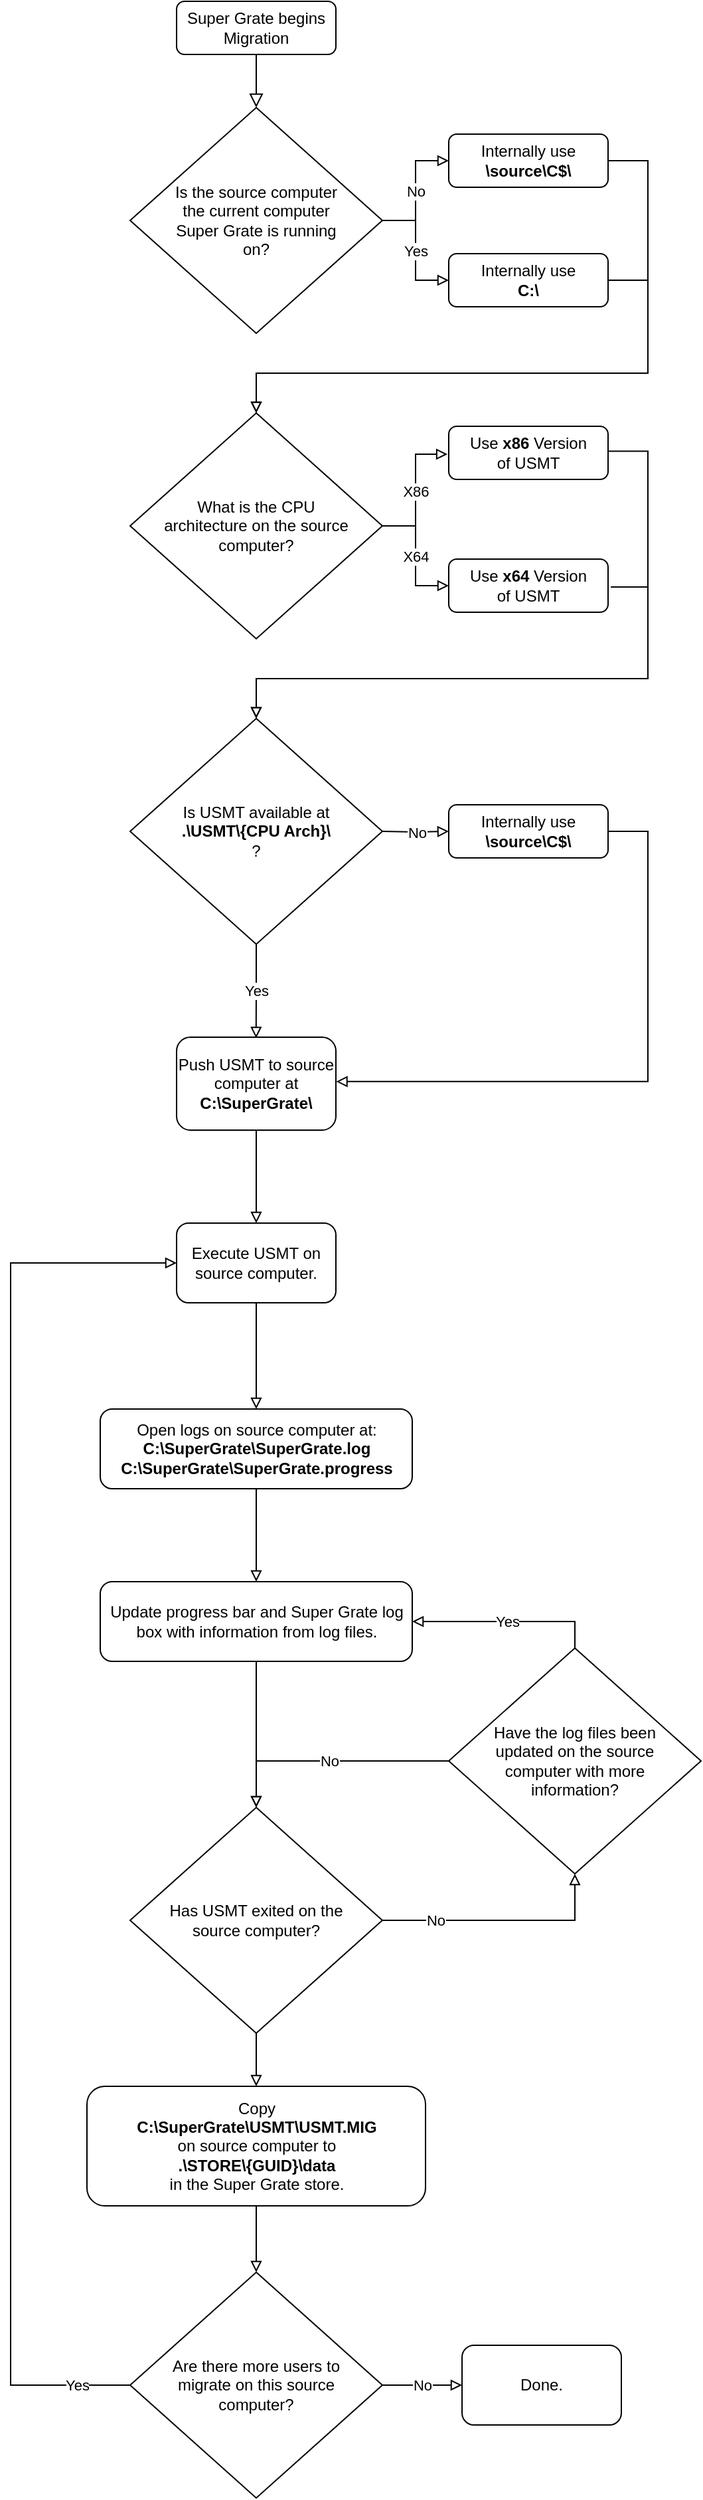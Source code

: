 <mxfile version="12.5.1" type="device"><diagram id="C5RBs43oDa-KdzZeNtuy" name="Page-1"><mxGraphModel dx="1822" dy="723" grid="1" gridSize="10" guides="1" tooltips="1" connect="0" arrows="1" fold="1" page="0" pageScale="1" pageWidth="827" pageHeight="1169" math="0" shadow="0"><root><mxCell id="WIyWlLk6GJQsqaUBKTNV-0"/><mxCell id="WIyWlLk6GJQsqaUBKTNV-1" parent="WIyWlLk6GJQsqaUBKTNV-0"/><mxCell id="WIyWlLk6GJQsqaUBKTNV-2" value="" style="rounded=0;html=1;jettySize=auto;orthogonalLoop=1;fontSize=11;endArrow=block;endFill=0;endSize=8;strokeWidth=1;shadow=0;labelBackgroundColor=#ffffff;edgeStyle=orthogonalEdgeStyle;fontColor=#000000;" parent="WIyWlLk6GJQsqaUBKTNV-1" source="WIyWlLk6GJQsqaUBKTNV-3" target="WIyWlLk6GJQsqaUBKTNV-6" edge="1"><mxGeometry relative="1" as="geometry"/></mxCell><mxCell id="WIyWlLk6GJQsqaUBKTNV-3" value="Super Grate begins Migration" style="rounded=1;whiteSpace=wrap;html=1;fontSize=12;glass=0;strokeWidth=1;shadow=0;" parent="WIyWlLk6GJQsqaUBKTNV-1" vertex="1"><mxGeometry x="105" y="40" width="120" height="40" as="geometry"/></mxCell><mxCell id="NB_f1euOQVNnp_5wLf6I-6" value="Yes" style="edgeStyle=orthogonalEdgeStyle;orthogonalLoop=1;jettySize=auto;html=1;entryX=0;entryY=0.5;entryDx=0;entryDy=0;rounded=0;endArrow=block;endFill=0;" edge="1" parent="WIyWlLk6GJQsqaUBKTNV-1" source="WIyWlLk6GJQsqaUBKTNV-6" target="NB_f1euOQVNnp_5wLf6I-1"><mxGeometry relative="1" as="geometry"/></mxCell><mxCell id="NB_f1euOQVNnp_5wLf6I-7" value="No" style="edgeStyle=orthogonalEdgeStyle;rounded=0;orthogonalLoop=1;jettySize=auto;html=1;exitX=1;exitY=0.5;exitDx=0;exitDy=0;entryX=0;entryY=0.5;entryDx=0;entryDy=0;endArrow=block;endFill=0;" edge="1" parent="WIyWlLk6GJQsqaUBKTNV-1" source="WIyWlLk6GJQsqaUBKTNV-6" target="WIyWlLk6GJQsqaUBKTNV-7"><mxGeometry relative="1" as="geometry"/></mxCell><mxCell id="WIyWlLk6GJQsqaUBKTNV-6" value="Is the source computer the current computer Super Grate is running on?" style="rhombus;whiteSpace=wrap;html=1;shadow=0;fontFamily=Helvetica;fontSize=12;align=center;strokeWidth=1;spacing=26;spacingTop=0;" parent="WIyWlLk6GJQsqaUBKTNV-1" vertex="1"><mxGeometry x="70" y="120" width="190" height="170" as="geometry"/></mxCell><mxCell id="NB_f1euOQVNnp_5wLf6I-11" style="edgeStyle=orthogonalEdgeStyle;rounded=0;orthogonalLoop=1;jettySize=auto;html=1;labelBackgroundColor=#ffffff;endArrow=block;endFill=0;fontColor=#000000;" edge="1" parent="WIyWlLk6GJQsqaUBKTNV-1" source="WIyWlLk6GJQsqaUBKTNV-7" target="NB_f1euOQVNnp_5wLf6I-9"><mxGeometry relative="1" as="geometry"><Array as="points"><mxPoint x="460" y="160"/><mxPoint x="460" y="320"/><mxPoint x="165" y="320"/></Array></mxGeometry></mxCell><mxCell id="WIyWlLk6GJQsqaUBKTNV-7" value="Internally use &lt;b&gt;\\source\C$\&lt;/b&gt;" style="rounded=1;whiteSpace=wrap;html=1;fontSize=12;glass=0;strokeWidth=1;shadow=0;" parent="WIyWlLk6GJQsqaUBKTNV-1" vertex="1"><mxGeometry x="310" y="140" width="120" height="40" as="geometry"/></mxCell><mxCell id="NB_f1euOQVNnp_5wLf6I-12" style="edgeStyle=orthogonalEdgeStyle;rounded=0;orthogonalLoop=1;jettySize=auto;html=1;labelBackgroundColor=#ffffff;endArrow=block;endFill=0;fontColor=#000000;" edge="1" parent="WIyWlLk6GJQsqaUBKTNV-1" source="NB_f1euOQVNnp_5wLf6I-1" target="NB_f1euOQVNnp_5wLf6I-9"><mxGeometry relative="1" as="geometry"><Array as="points"><mxPoint x="460" y="250"/><mxPoint x="460" y="320"/><mxPoint x="165" y="320"/></Array></mxGeometry></mxCell><mxCell id="NB_f1euOQVNnp_5wLf6I-1" value="Internally use&lt;br&gt;&lt;b&gt;C:\&lt;/b&gt;" style="rounded=1;whiteSpace=wrap;html=1;" vertex="1" parent="WIyWlLk6GJQsqaUBKTNV-1"><mxGeometry x="310" y="230" width="120" height="40" as="geometry"/></mxCell><mxCell id="NB_f1euOQVNnp_5wLf6I-15" value="X86" style="edgeStyle=orthogonalEdgeStyle;rounded=0;orthogonalLoop=1;jettySize=auto;html=1;entryX=-0.008;entryY=0.525;entryDx=0;entryDy=0;entryPerimeter=0;labelBackgroundColor=#ffffff;endArrow=block;endFill=0;fontColor=#000000;" edge="1" parent="WIyWlLk6GJQsqaUBKTNV-1" source="NB_f1euOQVNnp_5wLf6I-9" target="NB_f1euOQVNnp_5wLf6I-13"><mxGeometry relative="1" as="geometry"/></mxCell><mxCell id="NB_f1euOQVNnp_5wLf6I-16" value="X64" style="edgeStyle=orthogonalEdgeStyle;rounded=0;orthogonalLoop=1;jettySize=auto;html=1;labelBackgroundColor=#ffffff;endArrow=block;endFill=0;fontColor=#000000;" edge="1" parent="WIyWlLk6GJQsqaUBKTNV-1" source="NB_f1euOQVNnp_5wLf6I-9" target="NB_f1euOQVNnp_5wLf6I-14"><mxGeometry relative="1" as="geometry"/></mxCell><mxCell id="NB_f1euOQVNnp_5wLf6I-9" value="What is the CPU architecture on the source computer?" style="rhombus;whiteSpace=wrap;html=1;fontColor=#000000;spacing=20;" vertex="1" parent="WIyWlLk6GJQsqaUBKTNV-1"><mxGeometry x="70" y="350" width="190" height="170" as="geometry"/></mxCell><mxCell id="NB_f1euOQVNnp_5wLf6I-13" value="Use &lt;b&gt;x86&lt;/b&gt; Version&lt;br&gt;of USMT" style="rounded=1;whiteSpace=wrap;html=1;fontColor=#000000;" vertex="1" parent="WIyWlLk6GJQsqaUBKTNV-1"><mxGeometry x="310" y="360" width="120" height="40" as="geometry"/></mxCell><mxCell id="NB_f1euOQVNnp_5wLf6I-14" value="&lt;span style=&quot;white-space: normal&quot;&gt;Use &lt;b&gt;x64&lt;/b&gt; Version&lt;/span&gt;&lt;br style=&quot;white-space: normal&quot;&gt;&lt;span style=&quot;white-space: normal&quot;&gt;of USMT&lt;/span&gt;" style="rounded=1;whiteSpace=wrap;html=1;fontColor=#000000;" vertex="1" parent="WIyWlLk6GJQsqaUBKTNV-1"><mxGeometry x="310" y="460" width="120" height="40" as="geometry"/></mxCell><mxCell id="NB_f1euOQVNnp_5wLf6I-29" value="Yes" style="edgeStyle=orthogonalEdgeStyle;rounded=0;orthogonalLoop=1;jettySize=auto;html=1;entryX=0.499;entryY=0.01;entryDx=0;entryDy=0;entryPerimeter=0;labelBackgroundColor=#ffffff;endArrow=block;endFill=0;fontColor=#000000;" edge="1" parent="WIyWlLk6GJQsqaUBKTNV-1" source="NB_f1euOQVNnp_5wLf6I-18" target="NB_f1euOQVNnp_5wLf6I-26"><mxGeometry relative="1" as="geometry"><Array as="points"/></mxGeometry></mxCell><mxCell id="NB_f1euOQVNnp_5wLf6I-18" value="Is USMT available at&lt;br&gt;&lt;b&gt;.\USMT\{CPU Arch}\&lt;/b&gt;&lt;br&gt;?" style="rhombus;whiteSpace=wrap;html=1;fontColor=#000000;spacing=20;" vertex="1" parent="WIyWlLk6GJQsqaUBKTNV-1"><mxGeometry x="70" y="580" width="190" height="170" as="geometry"/></mxCell><mxCell id="NB_f1euOQVNnp_5wLf6I-19" style="edgeStyle=orthogonalEdgeStyle;rounded=0;orthogonalLoop=1;jettySize=auto;html=1;labelBackgroundColor=#ffffff;endArrow=block;endFill=0;fontColor=#000000;exitX=0.996;exitY=0.468;exitDx=0;exitDy=0;exitPerimeter=0;" edge="1" target="NB_f1euOQVNnp_5wLf6I-18" parent="WIyWlLk6GJQsqaUBKTNV-1" source="NB_f1euOQVNnp_5wLf6I-13"><mxGeometry relative="1" as="geometry"><mxPoint x="460" y="360" as="sourcePoint"/><Array as="points"><mxPoint x="460" y="379"/><mxPoint x="460" y="550"/><mxPoint x="165" y="550"/></Array></mxGeometry></mxCell><mxCell id="NB_f1euOQVNnp_5wLf6I-20" style="edgeStyle=orthogonalEdgeStyle;rounded=0;orthogonalLoop=1;jettySize=auto;html=1;labelBackgroundColor=#ffffff;endArrow=block;endFill=0;fontColor=#000000;exitX=1.017;exitY=0.525;exitDx=0;exitDy=0;exitPerimeter=0;" edge="1" target="NB_f1euOQVNnp_5wLf6I-18" parent="WIyWlLk6GJQsqaUBKTNV-1" source="NB_f1euOQVNnp_5wLf6I-14"><mxGeometry relative="1" as="geometry"><mxPoint x="440" y="480" as="sourcePoint"/><Array as="points"><mxPoint x="460" y="481"/><mxPoint x="460" y="550"/><mxPoint x="165" y="550"/></Array></mxGeometry></mxCell><mxCell id="NB_f1euOQVNnp_5wLf6I-24" value="No" style="edgeStyle=orthogonalEdgeStyle;rounded=0;orthogonalLoop=1;jettySize=auto;html=1;entryX=0;entryY=0.5;entryDx=0;entryDy=0;endArrow=block;endFill=0;" edge="1" parent="WIyWlLk6GJQsqaUBKTNV-1" target="NB_f1euOQVNnp_5wLf6I-25"><mxGeometry relative="1" as="geometry"><mxPoint x="260" y="665" as="sourcePoint"/></mxGeometry></mxCell><mxCell id="NB_f1euOQVNnp_5wLf6I-30" style="edgeStyle=orthogonalEdgeStyle;rounded=0;orthogonalLoop=1;jettySize=auto;html=1;entryX=1.002;entryY=0.477;entryDx=0;entryDy=0;entryPerimeter=0;labelBackgroundColor=#ffffff;endArrow=block;endFill=0;fontColor=#000000;" edge="1" parent="WIyWlLk6GJQsqaUBKTNV-1" source="NB_f1euOQVNnp_5wLf6I-25" target="NB_f1euOQVNnp_5wLf6I-26"><mxGeometry relative="1" as="geometry"><Array as="points"><mxPoint x="460" y="665"/><mxPoint x="460" y="853"/></Array></mxGeometry></mxCell><mxCell id="NB_f1euOQVNnp_5wLf6I-25" value="Internally use &lt;b&gt;\\source\C$\&lt;/b&gt;" style="rounded=1;whiteSpace=wrap;html=1;fontSize=12;glass=0;strokeWidth=1;shadow=0;" vertex="1" parent="WIyWlLk6GJQsqaUBKTNV-1"><mxGeometry x="310" y="645" width="120" height="40" as="geometry"/></mxCell><mxCell id="NB_f1euOQVNnp_5wLf6I-65" style="edgeStyle=orthogonalEdgeStyle;rounded=0;orthogonalLoop=1;jettySize=auto;html=1;labelBackgroundColor=#ffffff;endArrow=block;endFill=0;fontColor=#000000;" edge="1" parent="WIyWlLk6GJQsqaUBKTNV-1" source="NB_f1euOQVNnp_5wLf6I-26" target="NB_f1euOQVNnp_5wLf6I-64"><mxGeometry relative="1" as="geometry"/></mxCell><mxCell id="NB_f1euOQVNnp_5wLf6I-26" value="Push USMT to source computer at&lt;br&gt;&lt;b&gt;C:\SuperGrate\&lt;/b&gt;" style="rounded=1;whiteSpace=wrap;html=1;" vertex="1" parent="WIyWlLk6GJQsqaUBKTNV-1"><mxGeometry x="105" y="820" width="120" height="70" as="geometry"/></mxCell><mxCell id="NB_f1euOQVNnp_5wLf6I-40" style="edgeStyle=orthogonalEdgeStyle;rounded=0;orthogonalLoop=1;jettySize=auto;html=1;labelBackgroundColor=#ffffff;endArrow=block;endFill=0;fontColor=#000000;" edge="1" parent="WIyWlLk6GJQsqaUBKTNV-1" source="NB_f1euOQVNnp_5wLf6I-34" target="NB_f1euOQVNnp_5wLf6I-39"><mxGeometry relative="1" as="geometry"/></mxCell><mxCell id="NB_f1euOQVNnp_5wLf6I-34" value="Open logs on source computer at:&lt;br&gt;&lt;b&gt;C:\SuperGrate\SuperGrate.log&lt;br&gt;C:\SuperGrate\SuperGrate.progress&lt;/b&gt;" style="rounded=1;whiteSpace=wrap;html=1;fontColor=#000000;" vertex="1" parent="WIyWlLk6GJQsqaUBKTNV-1"><mxGeometry x="47.5" y="1100" width="235" height="60" as="geometry"/></mxCell><mxCell id="NB_f1euOQVNnp_5wLf6I-55" style="edgeStyle=orthogonalEdgeStyle;rounded=0;orthogonalLoop=1;jettySize=auto;html=1;labelBackgroundColor=#ffffff;endArrow=block;endFill=0;fontColor=#000000;" edge="1" parent="WIyWlLk6GJQsqaUBKTNV-1" source="NB_f1euOQVNnp_5wLf6I-39" target="NB_f1euOQVNnp_5wLf6I-42"><mxGeometry relative="1" as="geometry"/></mxCell><mxCell id="NB_f1euOQVNnp_5wLf6I-39" value="Update progress bar and Super Grate log box with information from log files." style="rounded=1;whiteSpace=wrap;html=1;fontColor=#000000;" vertex="1" parent="WIyWlLk6GJQsqaUBKTNV-1"><mxGeometry x="47.5" y="1230" width="235" height="60" as="geometry"/></mxCell><mxCell id="NB_f1euOQVNnp_5wLf6I-54" value="No" style="edgeStyle=orthogonalEdgeStyle;rounded=0;orthogonalLoop=1;jettySize=auto;html=1;labelBackgroundColor=#ffffff;endArrow=block;endFill=0;fontColor=#000000;" edge="1" parent="WIyWlLk6GJQsqaUBKTNV-1" source="NB_f1euOQVNnp_5wLf6I-42" target="NB_f1euOQVNnp_5wLf6I-50"><mxGeometry x="-0.556" relative="1" as="geometry"><Array as="points"><mxPoint x="405" y="1485"/></Array><mxPoint as="offset"/></mxGeometry></mxCell><mxCell id="NB_f1euOQVNnp_5wLf6I-59" style="edgeStyle=orthogonalEdgeStyle;rounded=0;orthogonalLoop=1;jettySize=auto;html=1;labelBackgroundColor=#ffffff;endArrow=block;endFill=0;fontColor=#000000;" edge="1" parent="WIyWlLk6GJQsqaUBKTNV-1" source="NB_f1euOQVNnp_5wLf6I-42" target="NB_f1euOQVNnp_5wLf6I-58"><mxGeometry relative="1" as="geometry"/></mxCell><mxCell id="NB_f1euOQVNnp_5wLf6I-42" value="Has USMT exited on the source computer?" style="rhombus;whiteSpace=wrap;html=1;fontColor=#000000;spacing=20;" vertex="1" parent="WIyWlLk6GJQsqaUBKTNV-1"><mxGeometry x="70" y="1400" width="190" height="170" as="geometry"/></mxCell><mxCell id="NB_f1euOQVNnp_5wLf6I-51" value="Yes" style="edgeStyle=orthogonalEdgeStyle;rounded=0;orthogonalLoop=1;jettySize=auto;html=1;labelBackgroundColor=#ffffff;endArrow=block;endFill=0;fontColor=#000000;" edge="1" parent="WIyWlLk6GJQsqaUBKTNV-1" source="NB_f1euOQVNnp_5wLf6I-50" target="NB_f1euOQVNnp_5wLf6I-39"><mxGeometry relative="1" as="geometry"><Array as="points"><mxPoint x="405" y="1260"/></Array></mxGeometry></mxCell><mxCell id="NB_f1euOQVNnp_5wLf6I-53" value="No" style="edgeStyle=orthogonalEdgeStyle;rounded=0;orthogonalLoop=1;jettySize=auto;html=1;labelBackgroundColor=#ffffff;endArrow=block;endFill=0;fontColor=#000000;" edge="1" parent="WIyWlLk6GJQsqaUBKTNV-1" source="NB_f1euOQVNnp_5wLf6I-50" target="NB_f1euOQVNnp_5wLf6I-42"><mxGeometry relative="1" as="geometry"><Array as="points"><mxPoint x="165" y="1365"/></Array></mxGeometry></mxCell><mxCell id="NB_f1euOQVNnp_5wLf6I-50" value="Have the log files been updated on the source computer with more information?" style="rhombus;whiteSpace=wrap;html=1;fontColor=#000000;spacing=20;" vertex="1" parent="WIyWlLk6GJQsqaUBKTNV-1"><mxGeometry x="310" y="1280" width="190" height="170" as="geometry"/></mxCell><mxCell id="NB_f1euOQVNnp_5wLf6I-62" style="edgeStyle=orthogonalEdgeStyle;rounded=0;orthogonalLoop=1;jettySize=auto;html=1;labelBackgroundColor=#ffffff;endArrow=block;endFill=0;fontColor=#000000;" edge="1" parent="WIyWlLk6GJQsqaUBKTNV-1" source="NB_f1euOQVNnp_5wLf6I-58" target="NB_f1euOQVNnp_5wLf6I-61"><mxGeometry relative="1" as="geometry"/></mxCell><mxCell id="NB_f1euOQVNnp_5wLf6I-58" value="Copy&lt;br&gt;&lt;b&gt;C:\SuperGrate\USMT\USMT.MIG&lt;/b&gt;&lt;br&gt;on source computer to&lt;br&gt;&lt;b&gt;.\STORE\{GUID}\data&lt;/b&gt;&lt;br&gt;in the Super Grate store." style="rounded=1;whiteSpace=wrap;html=1;fontColor=#000000;" vertex="1" parent="WIyWlLk6GJQsqaUBKTNV-1"><mxGeometry x="37.5" y="1610" width="255" height="90" as="geometry"/></mxCell><mxCell id="NB_f1euOQVNnp_5wLf6I-63" value="Yes" style="edgeStyle=orthogonalEdgeStyle;rounded=0;orthogonalLoop=1;jettySize=auto;html=1;labelBackgroundColor=#ffffff;endArrow=block;endFill=0;fontColor=#000000;" edge="1" parent="WIyWlLk6GJQsqaUBKTNV-1" source="NB_f1euOQVNnp_5wLf6I-61" target="NB_f1euOQVNnp_5wLf6I-64"><mxGeometry x="-0.924" relative="1" as="geometry"><mxPoint x="-70" y="970" as="targetPoint"/><Array as="points"><mxPoint x="-20" y="1835"/><mxPoint x="-20" y="990"/></Array><mxPoint as="offset"/></mxGeometry></mxCell><mxCell id="NB_f1euOQVNnp_5wLf6I-68" value="No" style="edgeStyle=orthogonalEdgeStyle;rounded=0;orthogonalLoop=1;jettySize=auto;html=1;labelBackgroundColor=#ffffff;endArrow=block;endFill=0;fontColor=#000000;" edge="1" parent="WIyWlLk6GJQsqaUBKTNV-1" source="NB_f1euOQVNnp_5wLf6I-61" target="NB_f1euOQVNnp_5wLf6I-67"><mxGeometry relative="1" as="geometry"/></mxCell><mxCell id="NB_f1euOQVNnp_5wLf6I-61" value="Are there more users to migrate on this source computer?" style="rhombus;whiteSpace=wrap;html=1;fontColor=#000000;spacing=20;" vertex="1" parent="WIyWlLk6GJQsqaUBKTNV-1"><mxGeometry x="70" y="1750" width="190" height="170" as="geometry"/></mxCell><mxCell id="NB_f1euOQVNnp_5wLf6I-66" style="edgeStyle=orthogonalEdgeStyle;rounded=0;orthogonalLoop=1;jettySize=auto;html=1;labelBackgroundColor=#ffffff;endArrow=block;endFill=0;fontColor=#000000;" edge="1" parent="WIyWlLk6GJQsqaUBKTNV-1" source="NB_f1euOQVNnp_5wLf6I-64" target="NB_f1euOQVNnp_5wLf6I-34"><mxGeometry relative="1" as="geometry"/></mxCell><mxCell id="NB_f1euOQVNnp_5wLf6I-64" value="Execute USMT on source computer." style="rounded=1;whiteSpace=wrap;html=1;fontColor=#000000;" vertex="1" parent="WIyWlLk6GJQsqaUBKTNV-1"><mxGeometry x="105" y="960" width="120" height="60" as="geometry"/></mxCell><mxCell id="NB_f1euOQVNnp_5wLf6I-67" value="Done." style="rounded=1;whiteSpace=wrap;html=1;fontColor=#000000;" vertex="1" parent="WIyWlLk6GJQsqaUBKTNV-1"><mxGeometry x="320" y="1805" width="120" height="60" as="geometry"/></mxCell></root></mxGraphModel></diagram></mxfile>